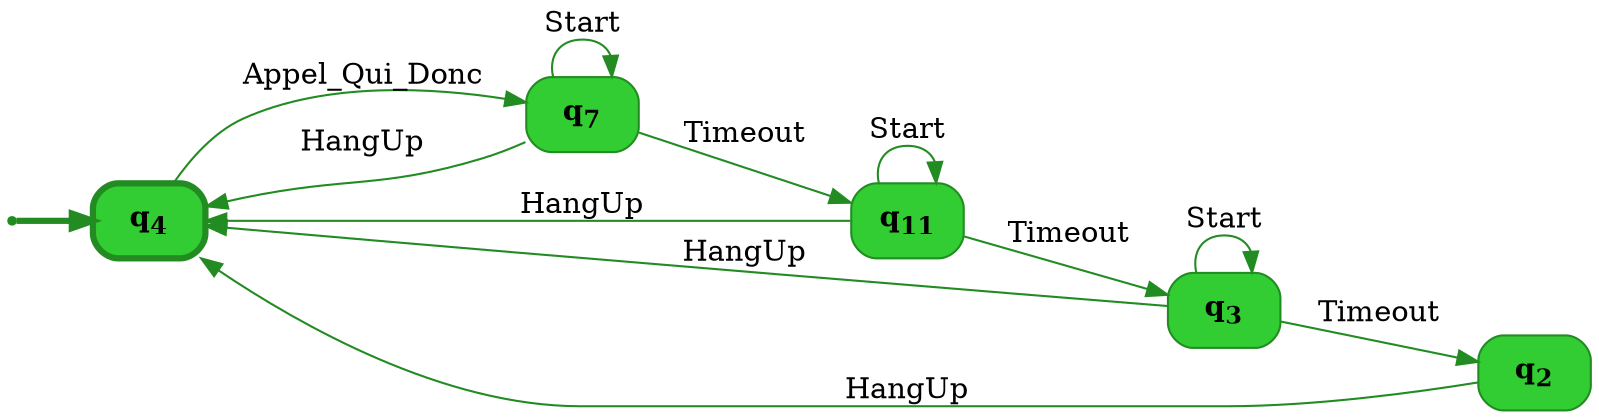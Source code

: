 digraph g {

	rankdir="LR"

	__invisible__[shape="point", color="forestgreen"]
	q4[label=<<b>q<sub>4</sub></b>>, shape="box", style="rounded, filled", fillcolor="limegreen", color="forestgreen", penwidth=3] // Initial
	q7[label=<<b>q<sub>7</sub></b>>, shape="box", style="rounded, filled", fillcolor="limegreen", color="forestgreen"]
	q11[label=<<b>q<sub>11</sub></b>>, shape="box", style="rounded, filled", fillcolor="limegreen", color="forestgreen"]
	q3[label=<<b>q<sub>3</sub></b>>, shape="box", style="rounded, filled", fillcolor="limegreen", color="forestgreen"]
	q2[label=<<b>q<sub>2</sub></b>>, shape="box", style="rounded, filled", fillcolor="limegreen", color="forestgreen"]

	__invisible__ -> q4[penwidth=3, color="forestgreen"]
	q4 -> q7[label=<Appel_Qui_Donc>, color="forestgreen"]
	q7 -> q7[label=<Start>, color="forestgreen"]
	q7 -> q11[label=<Timeout>, color="forestgreen"]
	q11 -> q11[label=<Start>, color="forestgreen"]
	q11 -> q3[label=<Timeout>, color="forestgreen"]
	q3 -> q3[label=<Start>, color="forestgreen"]
	q3 -> q2[label=<Timeout>, color="forestgreen"]
	q2 -> q4[label=<HangUp>, color="forestgreen"]
	q3 -> q4[label=<HangUp>, color="forestgreen"]
	q11 -> q4[label=<HangUp>, color="forestgreen"]
	q7 -> q4[label=<HangUp>, color="forestgreen"]

}
